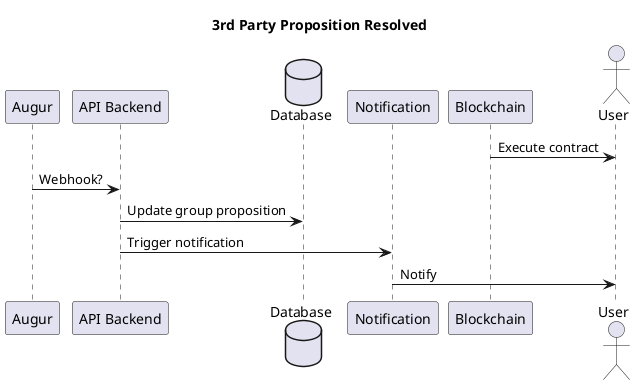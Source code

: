 @startuml 3rd Party Proposition Resolved

title 3rd Party Proposition Resolved

participant Augur as augur
participant "API Backend" as api
database Database as db
participant Notification as notify
participant Blockchain as bc
actor User as user

bc -> user : Execute contract
augur -> api : Webhook?
api -> db : Update group proposition
api -> notify : Trigger notification
notify -> user : Notify

@enduml